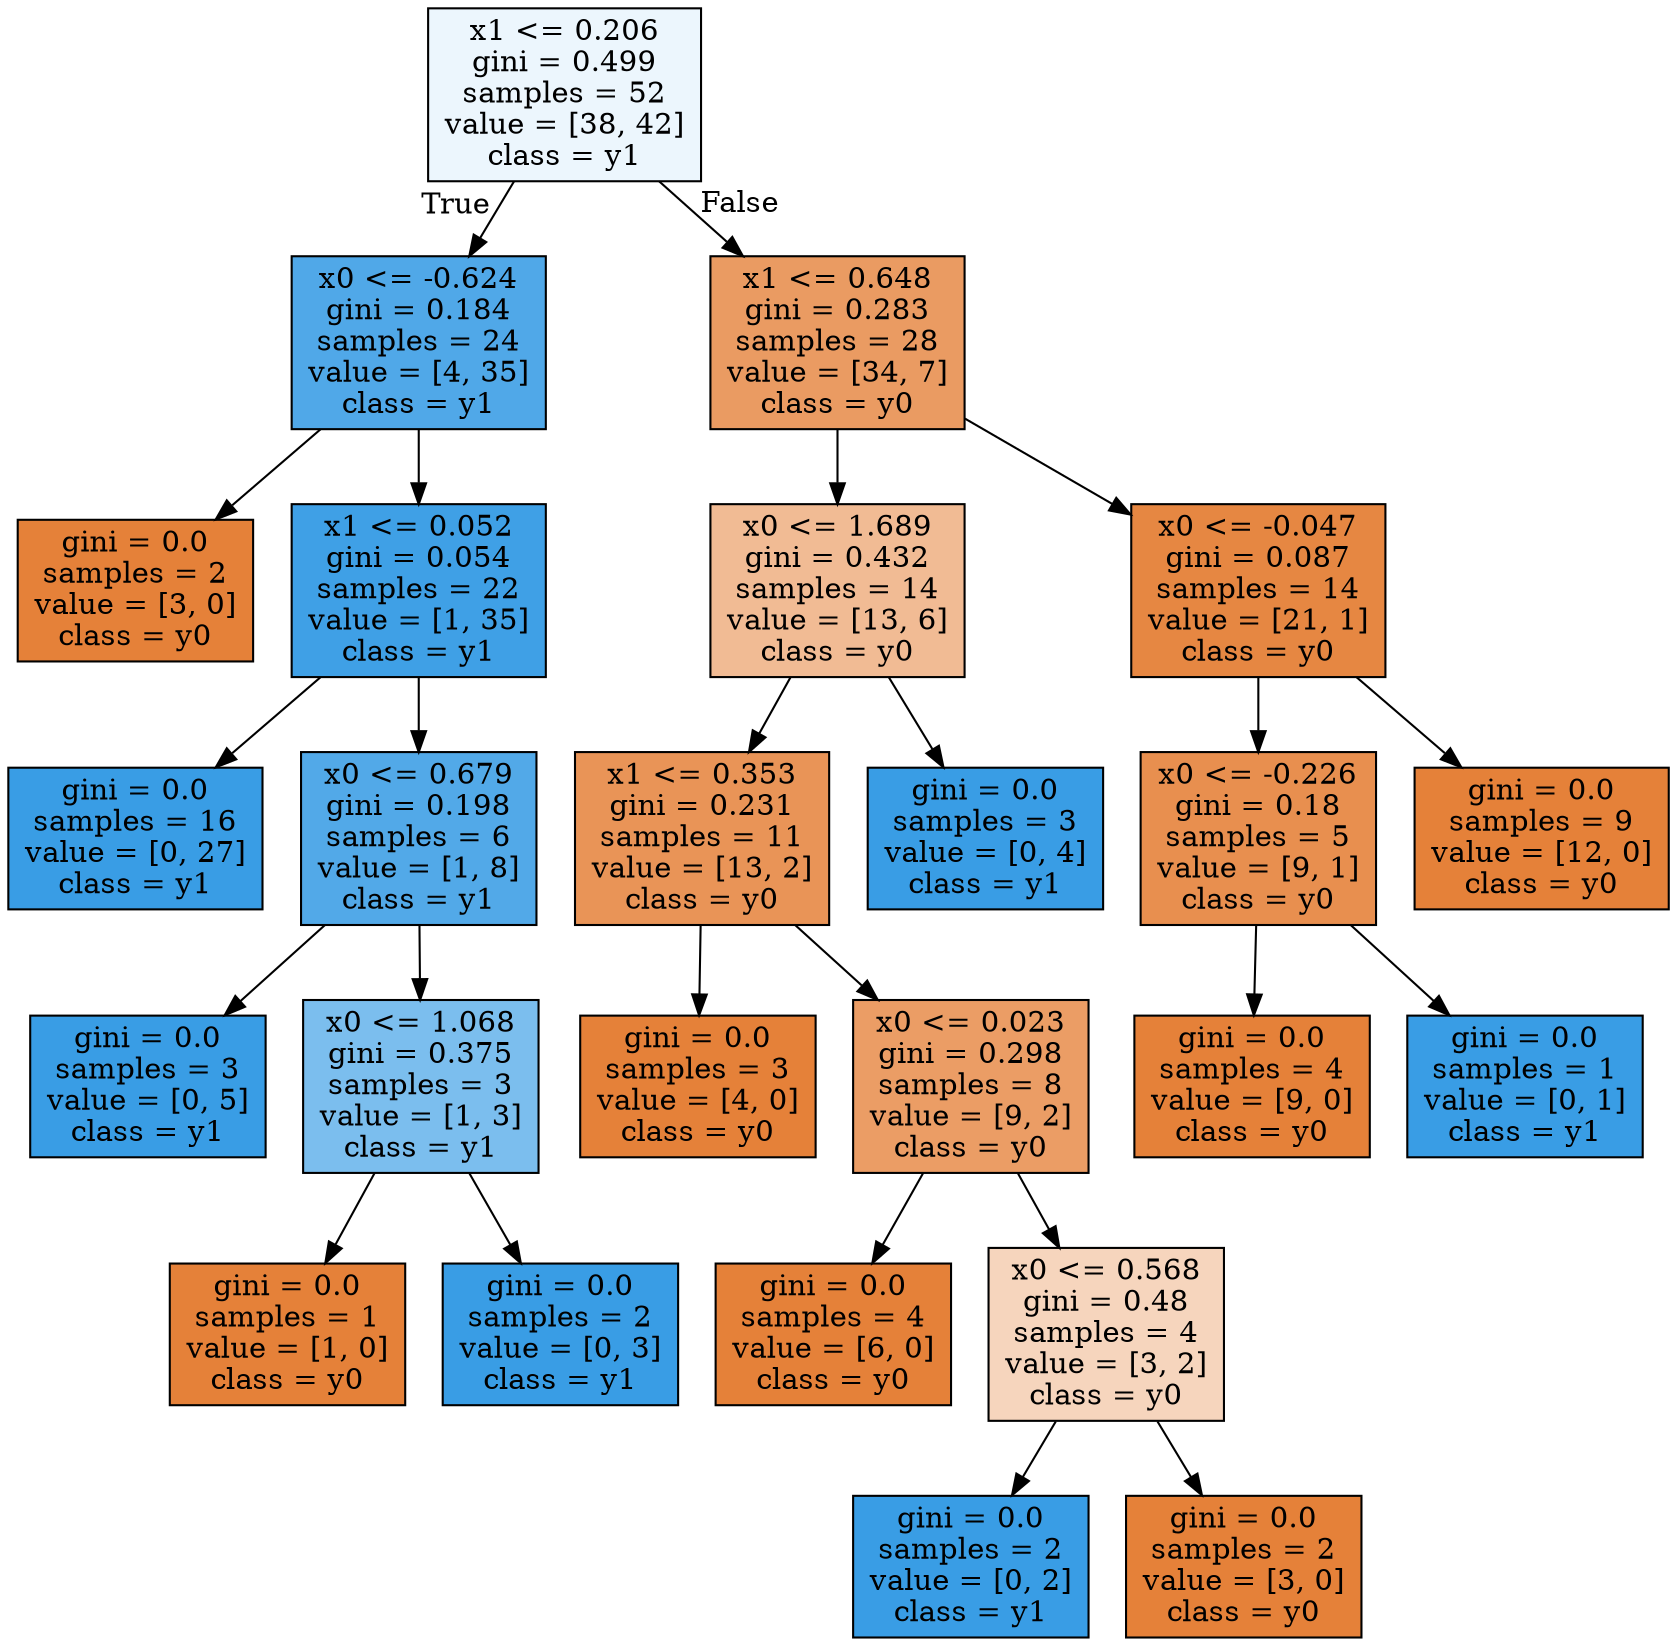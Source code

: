 digraph Tree {
node [shape=box, style="filled", color="black"] ;
0 [label="x1 <= 0.206\ngini = 0.499\nsamples = 52\nvalue = [38, 42]\nclass = y1", fillcolor="#ecf6fd"] ;
1 [label="x0 <= -0.624\ngini = 0.184\nsamples = 24\nvalue = [4, 35]\nclass = y1", fillcolor="#50a8e8"] ;
0 -> 1 [labeldistance=2.5, labelangle=45, headlabel="True"] ;
2 [label="gini = 0.0\nsamples = 2\nvalue = [3, 0]\nclass = y0", fillcolor="#e58139"] ;
1 -> 2 ;
3 [label="x1 <= 0.052\ngini = 0.054\nsamples = 22\nvalue = [1, 35]\nclass = y1", fillcolor="#3fa0e6"] ;
1 -> 3 ;
4 [label="gini = 0.0\nsamples = 16\nvalue = [0, 27]\nclass = y1", fillcolor="#399de5"] ;
3 -> 4 ;
5 [label="x0 <= 0.679\ngini = 0.198\nsamples = 6\nvalue = [1, 8]\nclass = y1", fillcolor="#52a9e8"] ;
3 -> 5 ;
6 [label="gini = 0.0\nsamples = 3\nvalue = [0, 5]\nclass = y1", fillcolor="#399de5"] ;
5 -> 6 ;
7 [label="x0 <= 1.068\ngini = 0.375\nsamples = 3\nvalue = [1, 3]\nclass = y1", fillcolor="#7bbeee"] ;
5 -> 7 ;
8 [label="gini = 0.0\nsamples = 1\nvalue = [1, 0]\nclass = y0", fillcolor="#e58139"] ;
7 -> 8 ;
9 [label="gini = 0.0\nsamples = 2\nvalue = [0, 3]\nclass = y1", fillcolor="#399de5"] ;
7 -> 9 ;
10 [label="x1 <= 0.648\ngini = 0.283\nsamples = 28\nvalue = [34, 7]\nclass = y0", fillcolor="#ea9b62"] ;
0 -> 10 [labeldistance=2.5, labelangle=-45, headlabel="False"] ;
11 [label="x0 <= 1.689\ngini = 0.432\nsamples = 14\nvalue = [13, 6]\nclass = y0", fillcolor="#f1bb94"] ;
10 -> 11 ;
12 [label="x1 <= 0.353\ngini = 0.231\nsamples = 11\nvalue = [13, 2]\nclass = y0", fillcolor="#e99457"] ;
11 -> 12 ;
13 [label="gini = 0.0\nsamples = 3\nvalue = [4, 0]\nclass = y0", fillcolor="#e58139"] ;
12 -> 13 ;
14 [label="x0 <= 0.023\ngini = 0.298\nsamples = 8\nvalue = [9, 2]\nclass = y0", fillcolor="#eb9d65"] ;
12 -> 14 ;
15 [label="gini = 0.0\nsamples = 4\nvalue = [6, 0]\nclass = y0", fillcolor="#e58139"] ;
14 -> 15 ;
16 [label="x0 <= 0.568\ngini = 0.48\nsamples = 4\nvalue = [3, 2]\nclass = y0", fillcolor="#f6d5bd"] ;
14 -> 16 ;
17 [label="gini = 0.0\nsamples = 2\nvalue = [0, 2]\nclass = y1", fillcolor="#399de5"] ;
16 -> 17 ;
18 [label="gini = 0.0\nsamples = 2\nvalue = [3, 0]\nclass = y0", fillcolor="#e58139"] ;
16 -> 18 ;
19 [label="gini = 0.0\nsamples = 3\nvalue = [0, 4]\nclass = y1", fillcolor="#399de5"] ;
11 -> 19 ;
20 [label="x0 <= -0.047\ngini = 0.087\nsamples = 14\nvalue = [21, 1]\nclass = y0", fillcolor="#e68742"] ;
10 -> 20 ;
21 [label="x0 <= -0.226\ngini = 0.18\nsamples = 5\nvalue = [9, 1]\nclass = y0", fillcolor="#e88f4f"] ;
20 -> 21 ;
22 [label="gini = 0.0\nsamples = 4\nvalue = [9, 0]\nclass = y0", fillcolor="#e58139"] ;
21 -> 22 ;
23 [label="gini = 0.0\nsamples = 1\nvalue = [0, 1]\nclass = y1", fillcolor="#399de5"] ;
21 -> 23 ;
24 [label="gini = 0.0\nsamples = 9\nvalue = [12, 0]\nclass = y0", fillcolor="#e58139"] ;
20 -> 24 ;
}